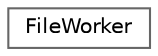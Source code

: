 digraph "Graphical Class Hierarchy"
{
 // LATEX_PDF_SIZE
  bgcolor="transparent";
  edge [fontname=Helvetica,fontsize=10,labelfontname=Helvetica,labelfontsize=10];
  node [fontname=Helvetica,fontsize=10,shape=box,height=0.2,width=0.4];
  rankdir="LR";
  Node0 [label="FileWorker",height=0.2,width=0.4,color="grey40", fillcolor="white", style="filled",URL="$class_file_worker.html",tooltip=" "];
}
